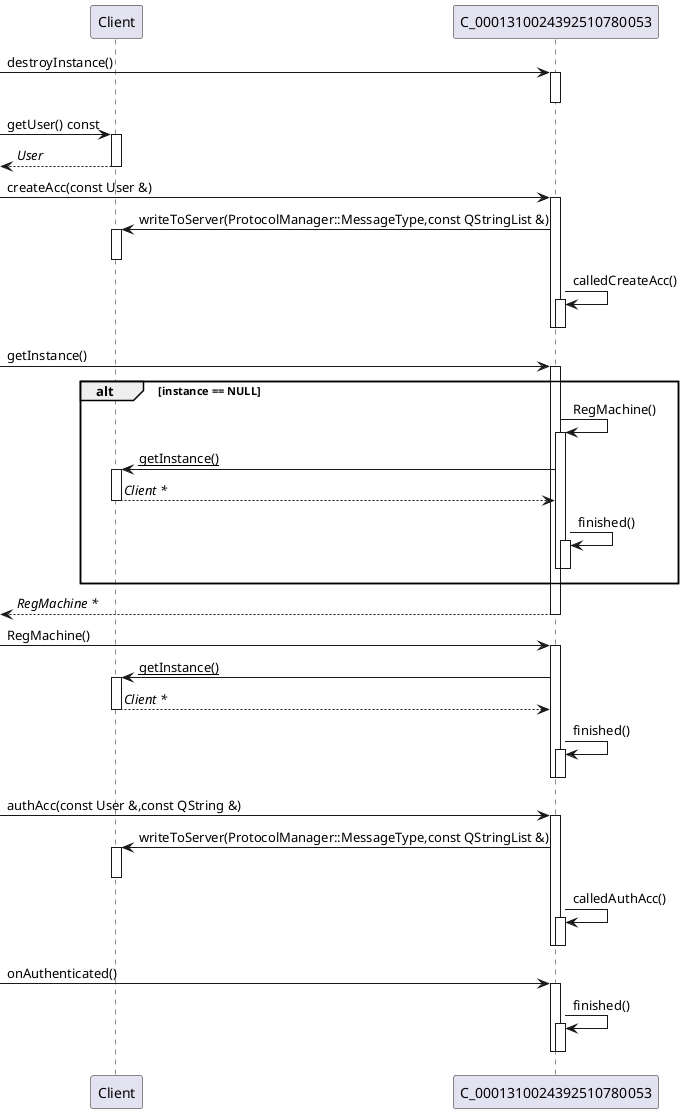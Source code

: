 @startuml
[-> C_0001310024392510780053 : destroyInstance()
activate C_0001310024392510780053
deactivate C_0001310024392510780053
participant "Client" as C_0009036792685107474111
[-> C_0009036792685107474111 : getUser() const
activate C_0009036792685107474111
[<-- C_0009036792685107474111 : //User//
deactivate C_0009036792685107474111
participant "RegMachine" as C_0001310024392510780053
[-> C_0001310024392510780053 : createAcc(const User &)
activate C_0001310024392510780053
C_0001310024392510780053 -> C_0009036792685107474111 : writeToServer(ProtocolManager::MessageType,const QStringList &)
activate C_0009036792685107474111
deactivate C_0009036792685107474111
C_0001310024392510780053 -> C_0001310024392510780053 : calledCreateAcc()
activate C_0001310024392510780053
deactivate C_0001310024392510780053
deactivate C_0001310024392510780053
[-> C_0001310024392510780053 : getInstance()
activate C_0001310024392510780053
alt instance == NULL
C_0001310024392510780053 -> C_0001310024392510780053 : RegMachine()
activate C_0001310024392510780053
C_0001310024392510780053 -> C_0009036792685107474111 : __getInstance()__
activate C_0009036792685107474111
C_0009036792685107474111 --> C_0001310024392510780053 : //Client *//
deactivate C_0009036792685107474111
C_0001310024392510780053 -> C_0001310024392510780053 : finished()
activate C_0001310024392510780053
deactivate C_0001310024392510780053
deactivate C_0001310024392510780053
end
[<-- C_0001310024392510780053 : //RegMachine *//
deactivate C_0001310024392510780053
[-> C_0001310024392510780053 : RegMachine()
activate C_0001310024392510780053
C_0001310024392510780053 -> C_0009036792685107474111 : __getInstance()__
activate C_0009036792685107474111
C_0009036792685107474111 --> C_0001310024392510780053 : //Client *//
deactivate C_0009036792685107474111
C_0001310024392510780053 -> C_0001310024392510780053 : finished()
activate C_0001310024392510780053
deactivate C_0001310024392510780053
deactivate C_0001310024392510780053
[-> C_0001310024392510780053 : authAcc(const User &,const QString &)
activate C_0001310024392510780053
C_0001310024392510780053 -> C_0009036792685107474111 : writeToServer(ProtocolManager::MessageType,const QStringList &)
activate C_0009036792685107474111
deactivate C_0009036792685107474111
C_0001310024392510780053 -> C_0001310024392510780053 : calledAuthAcc()
activate C_0001310024392510780053
deactivate C_0001310024392510780053
deactivate C_0001310024392510780053
[-> C_0001310024392510780053 : onAuthenticated()
activate C_0001310024392510780053
C_0001310024392510780053 -> C_0001310024392510780053 : finished()
activate C_0001310024392510780053
deactivate C_0001310024392510780053
deactivate C_0001310024392510780053

'Generated with clang-uml, version 0.6.0
'LLVM version clang version 18.1.8 (Fedora 18.1.8-1.fc40)
@enduml
